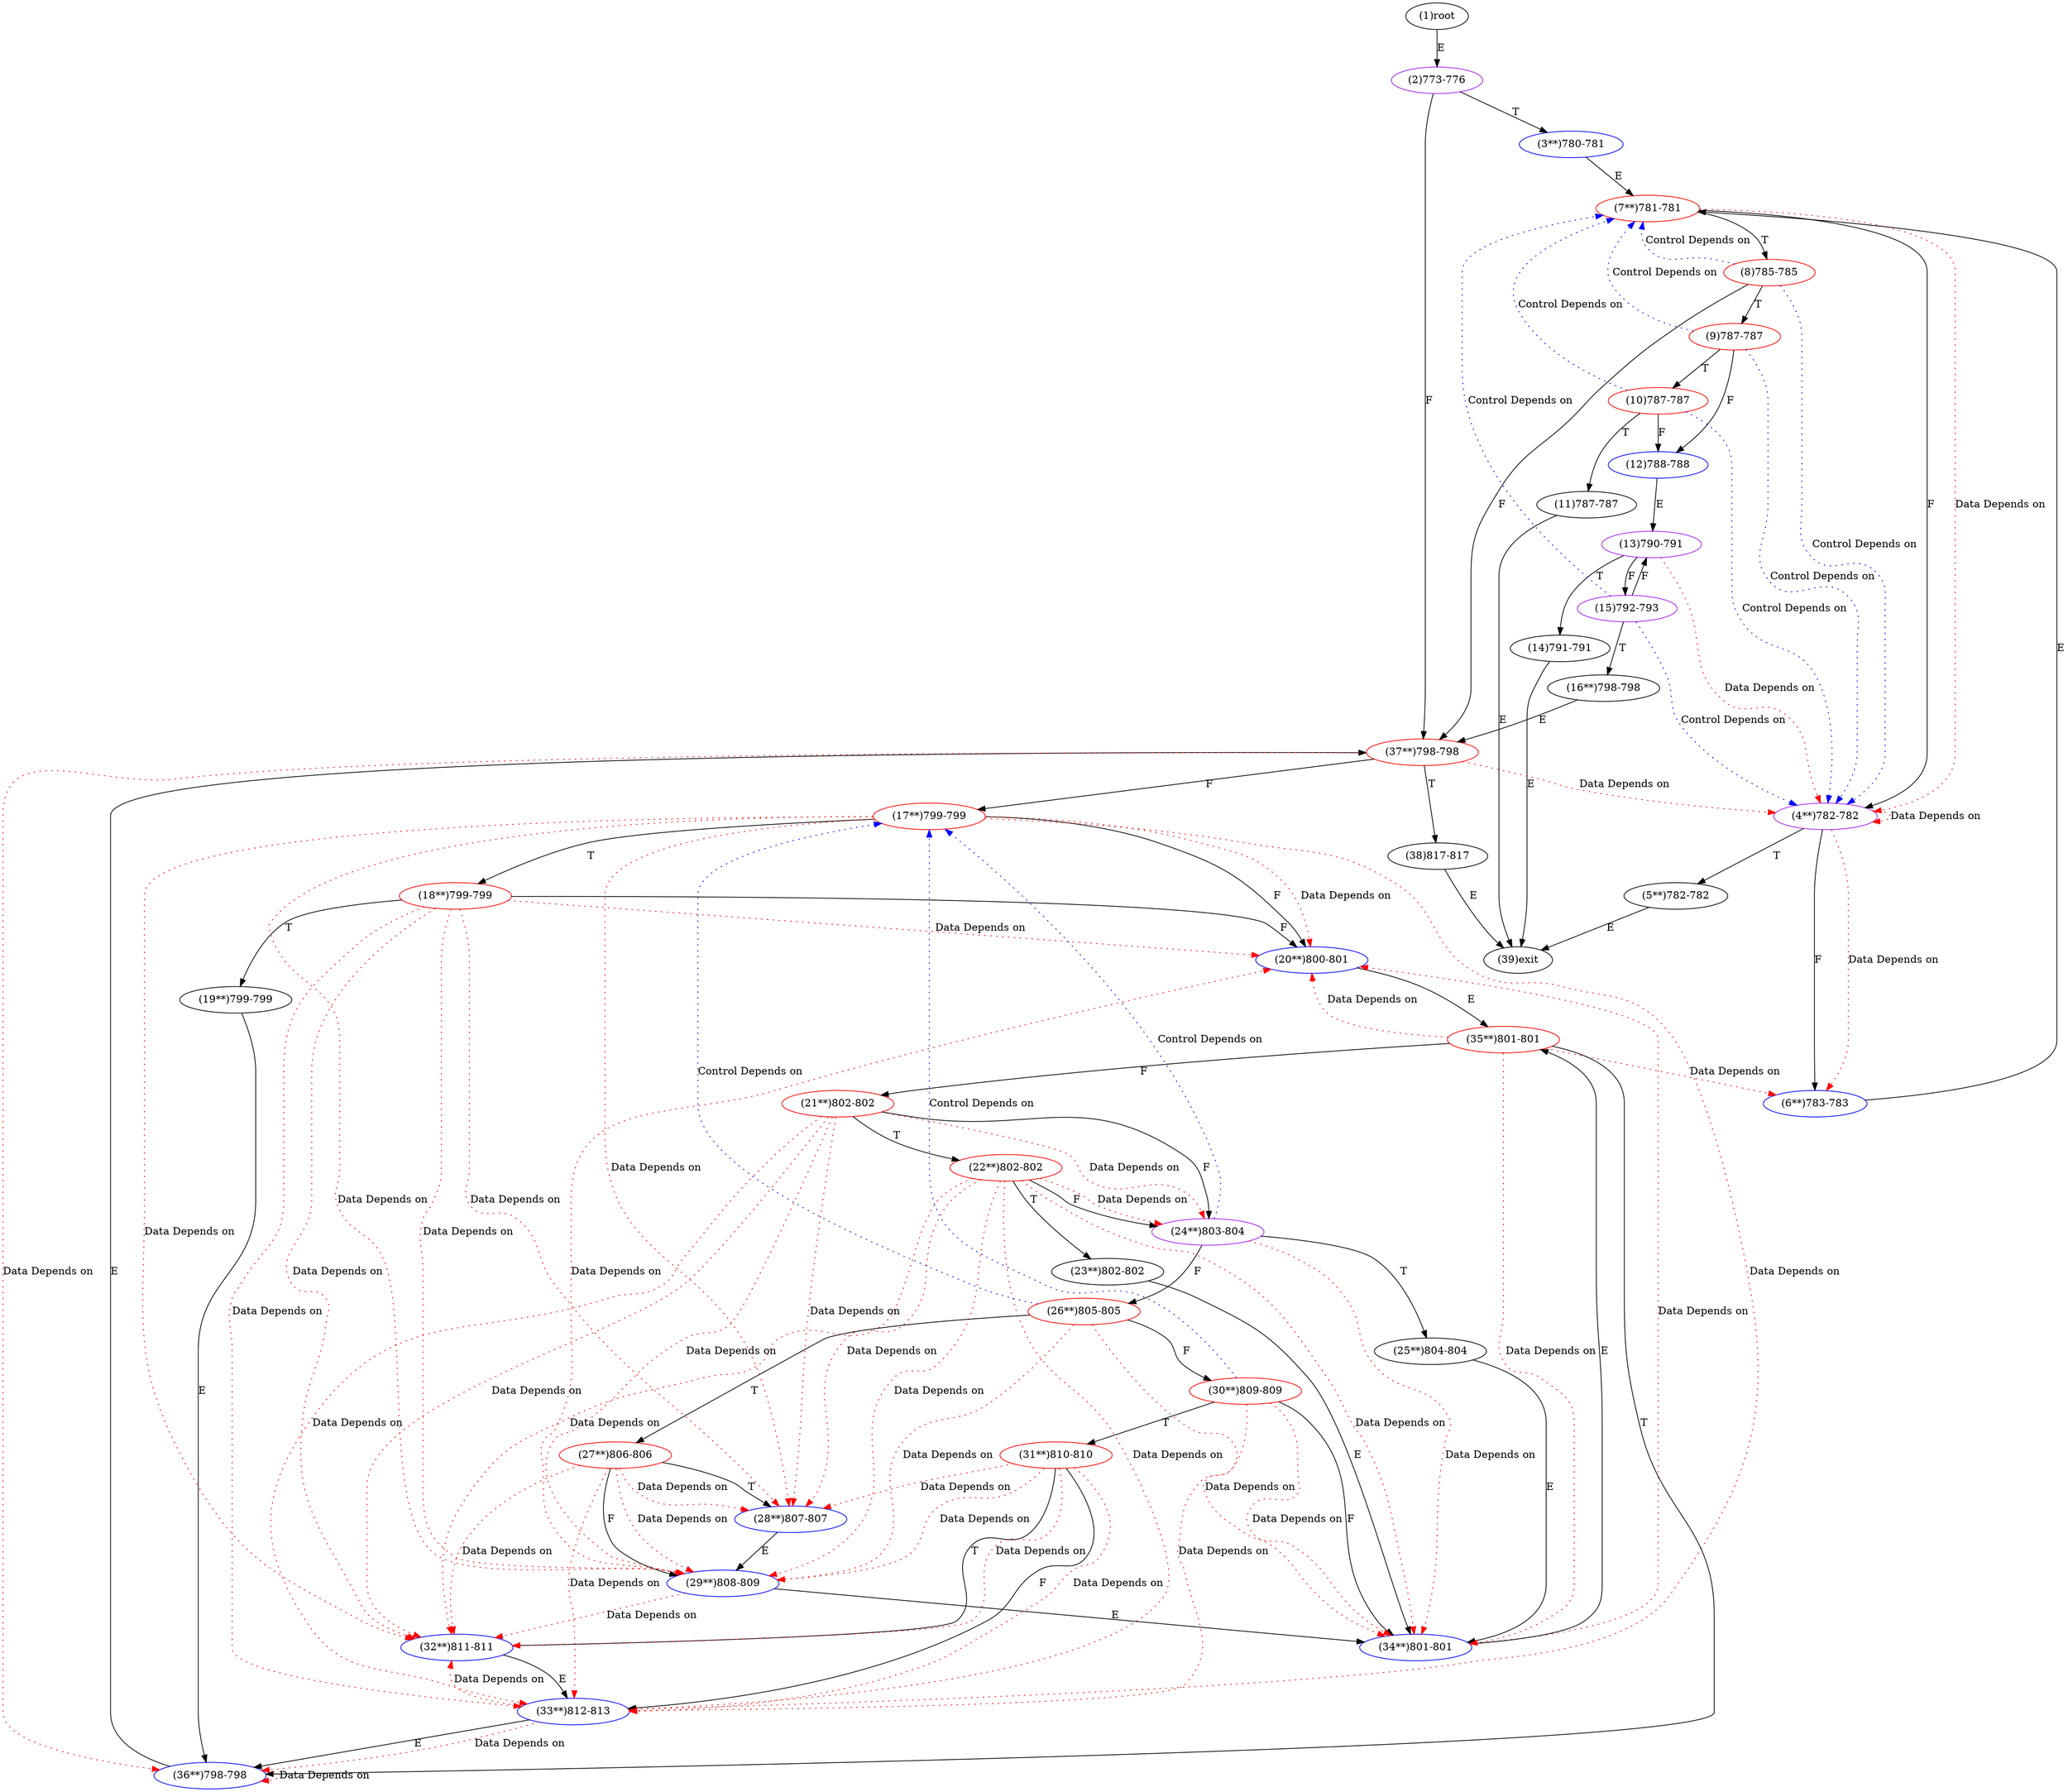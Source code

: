 digraph "" { 
1[ label="(1)root"];
2[ label="(2)773-776",color=purple];
3[ label="(3**)780-781",color=blue];
4[ label="(4**)782-782",color=purple];
5[ label="(5**)782-782"];
6[ label="(6**)783-783",color=blue];
7[ label="(7**)781-781",color=red];
8[ label="(8)785-785",color=red];
9[ label="(9)787-787",color=red];
10[ label="(10)787-787",color=red];
11[ label="(11)787-787"];
12[ label="(12)788-788",color=blue];
13[ label="(13)790-791",color=purple];
14[ label="(14)791-791"];
15[ label="(15)792-793",color=purple];
17[ label="(17**)799-799",color=red];
16[ label="(16**)798-798"];
19[ label="(19**)799-799"];
18[ label="(18**)799-799",color=red];
21[ label="(21**)802-802",color=red];
20[ label="(20**)800-801",color=blue];
23[ label="(23**)802-802"];
22[ label="(22**)802-802",color=red];
25[ label="(25**)804-804"];
24[ label="(24**)803-804",color=purple];
27[ label="(27**)806-806",color=red];
26[ label="(26**)805-805",color=red];
29[ label="(29**)808-809",color=blue];
28[ label="(28**)807-807",color=blue];
31[ label="(31**)810-810",color=red];
30[ label="(30**)809-809",color=red];
34[ label="(34**)801-801",color=blue];
35[ label="(35**)801-801",color=red];
32[ label="(32**)811-811",color=blue];
33[ label="(33**)812-813",color=blue];
38[ label="(38)817-817"];
39[ label="(39)exit"];
36[ label="(36**)798-798",color=blue];
37[ label="(37**)798-798",color=red];
1->2[ label="E"];
2->37[ label="F"];
2->3[ label="T"];
3->7[ label="E"];
4->6[ label="F"];
4->5[ label="T"];
5->39[ label="E"];
6->7[ label="E"];
7->4[ label="F"];
7->8[ label="T"];
8->37[ label="F"];
8->9[ label="T"];
9->12[ label="F"];
9->10[ label="T"];
10->12[ label="F"];
10->11[ label="T"];
11->39[ label="E"];
12->13[ label="E"];
13->15[ label="F"];
13->14[ label="T"];
14->39[ label="E"];
15->13[ label="F"];
15->16[ label="T"];
16->37[ label="E"];
17->20[ label="F"];
17->18[ label="T"];
18->20[ label="F"];
18->19[ label="T"];
19->36[ label="E"];
20->35[ label="E"];
21->24[ label="F"];
21->22[ label="T"];
22->24[ label="F"];
22->23[ label="T"];
23->34[ label="E"];
24->26[ label="F"];
24->25[ label="T"];
25->34[ label="E"];
26->30[ label="F"];
26->27[ label="T"];
27->29[ label="F"];
27->28[ label="T"];
28->29[ label="E"];
29->34[ label="E"];
30->34[ label="F"];
30->31[ label="T"];
31->33[ label="F"];
31->32[ label="T"];
32->33[ label="E"];
33->36[ label="E"];
34->35[ label="E"];
35->21[ label="F"];
35->36[ label="T"];
36->37[ label="E"];
37->17[ label="F"];
37->38[ label="T"];
38->39[ label="E"];
4->4[ color="red" label="Data Depends on" style = dotted ];
4->6[ color="red" label="Data Depends on" style = dotted ];
7->4[ color="red" label="Data Depends on" style = dotted ];
8->4[ color="blue" label="Control Depends on" style = dotted ];
8->7[ color="blue" label="Control Depends on" style = dotted ];
9->4[ color="blue" label="Control Depends on" style = dotted ];
9->7[ color="blue" label="Control Depends on" style = dotted ];
10->7[ color="blue" label="Control Depends on" style = dotted ];
10->4[ color="blue" label="Control Depends on" style = dotted ];
13->4[ color="red" label="Data Depends on" style = dotted ];
15->7[ color="blue" label="Control Depends on" style = dotted ];
15->4[ color="blue" label="Control Depends on" style = dotted ];
17->32[ color="red" label="Data Depends on" style = dotted ];
17->33[ color="red" label="Data Depends on" style = dotted ];
17->20[ color="red" label="Data Depends on" style = dotted ];
17->29[ color="red" label="Data Depends on" style = dotted ];
17->28[ color="red" label="Data Depends on" style = dotted ];
18->33[ color="red" label="Data Depends on" style = dotted ];
18->32[ color="red" label="Data Depends on" style = dotted ];
18->20[ color="red" label="Data Depends on" style = dotted ];
18->28[ color="red" label="Data Depends on" style = dotted ];
18->29[ color="red" label="Data Depends on" style = dotted ];
21->32[ color="red" label="Data Depends on" style = dotted ];
21->33[ color="red" label="Data Depends on" style = dotted ];
21->29[ color="red" label="Data Depends on" style = dotted ];
21->28[ color="red" label="Data Depends on" style = dotted ];
21->24[ color="red" label="Data Depends on" style = dotted ];
22->33[ color="red" label="Data Depends on" style = dotted ];
22->32[ color="red" label="Data Depends on" style = dotted ];
22->34[ color="red" label="Data Depends on" style = dotted ];
22->28[ color="red" label="Data Depends on" style = dotted ];
22->29[ color="red" label="Data Depends on" style = dotted ];
22->24[ color="red" label="Data Depends on" style = dotted ];
24->34[ color="red" label="Data Depends on" style = dotted ];
24->17[ color="blue" label="Control Depends on" style = dotted ];
27->29[ color="red" label="Data Depends on" style = dotted ];
27->28[ color="red" label="Data Depends on" style = dotted ];
27->32[ color="red" label="Data Depends on" style = dotted ];
27->33[ color="red" label="Data Depends on" style = dotted ];
26->29[ color="red" label="Data Depends on" style = dotted ];
26->34[ color="red" label="Data Depends on" style = dotted ];
26->17[ color="blue" label="Control Depends on" style = dotted ];
29->20[ color="red" label="Data Depends on" style = dotted ];
29->32[ color="red" label="Data Depends on" style = dotted ];
31->29[ color="red" label="Data Depends on" style = dotted ];
31->28[ color="red" label="Data Depends on" style = dotted ];
31->32[ color="red" label="Data Depends on" style = dotted ];
31->33[ color="red" label="Data Depends on" style = dotted ];
30->33[ color="red" label="Data Depends on" style = dotted ];
30->17[ color="blue" label="Control Depends on" style = dotted ];
30->34[ color="red" label="Data Depends on" style = dotted ];
34->20[ color="red" label="Data Depends on" style = dotted ];
35->34[ color="red" label="Data Depends on" style = dotted ];
35->20[ color="red" label="Data Depends on" style = dotted ];
35->6[ color="red" label="Data Depends on" style = dotted ];
33->32[ color="red" label="Data Depends on" style = dotted ];
33->36[ color="red" label="Data Depends on" style = dotted ];
36->36[ color="red" label="Data Depends on" style = dotted ];
37->36[ color="red" label="Data Depends on" style = dotted ];
37->4[ color="red" label="Data Depends on" style = dotted ];
}